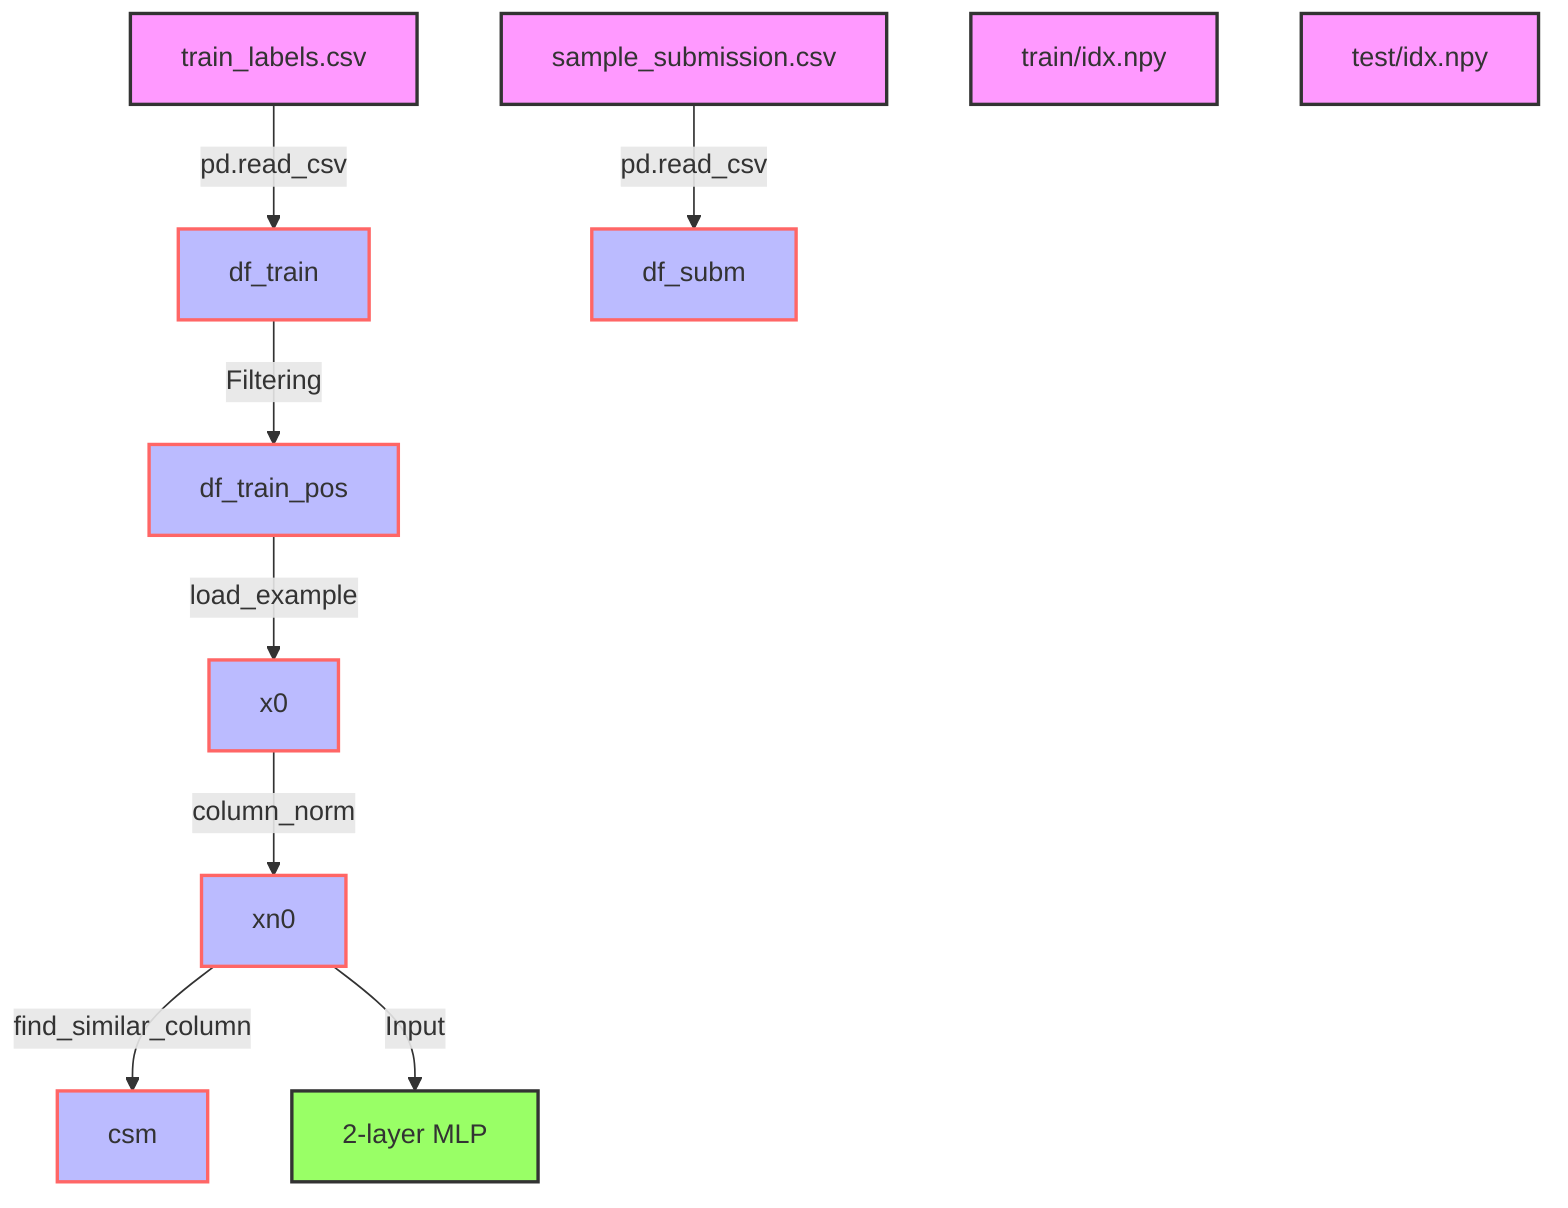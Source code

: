 flowchart TD

    %% Data Sources
    A1["train_labels.csv"]:::dataSource
    A2["sample_submission.csv"]:::dataSource
    A3["train/idx.npy"]:::dataSource
    A4["test/idx.npy"]:::dataSource

    %% Data Variables
    B1["df_train"]:::dataVariable
    B2["df_subm"]:::dataVariable
    B3["df_train_pos"]:::dataVariable
    B4["x0"]:::dataVariable
    B5["xn0"]:::dataVariable
    B6["csm"]:::dataVariable

    %% Data Flows
    A1 -->|pd.read_csv| B1
    A2 -->|pd.read_csv| B2
    B1 -->|Filtering| B3
    B3 -->|load_example| B4
    B4 -->|column_norm| B5
    B5 -->|find_similar_column| B6

    %% Machine Learning Models
    C1["2-layer MLP"]:::model
    B5 -->|Input| C1

    %% Legend 
    classDef dataSource fill:#f9f,stroke:#333,stroke-width:2px;
    classDef dataVariable fill:#bbf,stroke:#f66,stroke-width:2px;
    classDef model fill:#9f6,stroke:#333,stroke-width:2px;